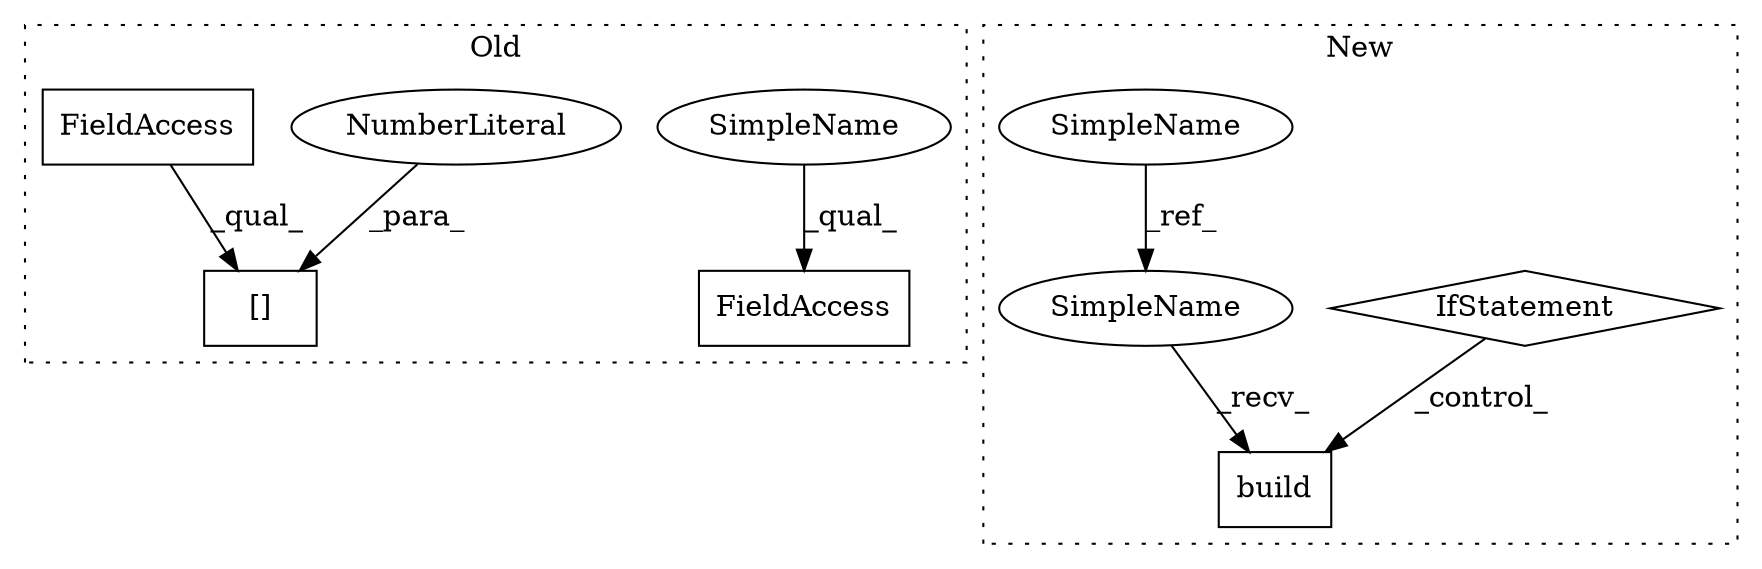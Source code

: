 digraph G {
subgraph cluster0 {
1 [label="[]" a="2" s="4506,4520" l="13,1" shape="box"];
4 [label="NumberLiteral" a="34" s="4519" l="1" shape="ellipse"];
6 [label="FieldAccess" a="22" s="4163" l="19" shape="box"];
8 [label="SimpleName" a="42" s="4163" l="4" shape="ellipse"];
9 [label="FieldAccess" a="22" s="4506" l="12" shape="box"];
label = "Old";
style="dotted";
}
subgraph cluster1 {
2 [label="build" a="32" s="3770" l="7" shape="box"];
3 [label="IfStatement" a="25" s="3618,3634" l="4,2" shape="diamond"];
5 [label="SimpleName" a="42" s="3386" l="4" shape="ellipse"];
7 [label="SimpleName" a="42" s="3765" l="4" shape="ellipse"];
label = "New";
style="dotted";
}
3 -> 2 [label="_control_"];
4 -> 1 [label="_para_"];
5 -> 7 [label="_ref_"];
7 -> 2 [label="_recv_"];
8 -> 6 [label="_qual_"];
9 -> 1 [label="_qual_"];
}